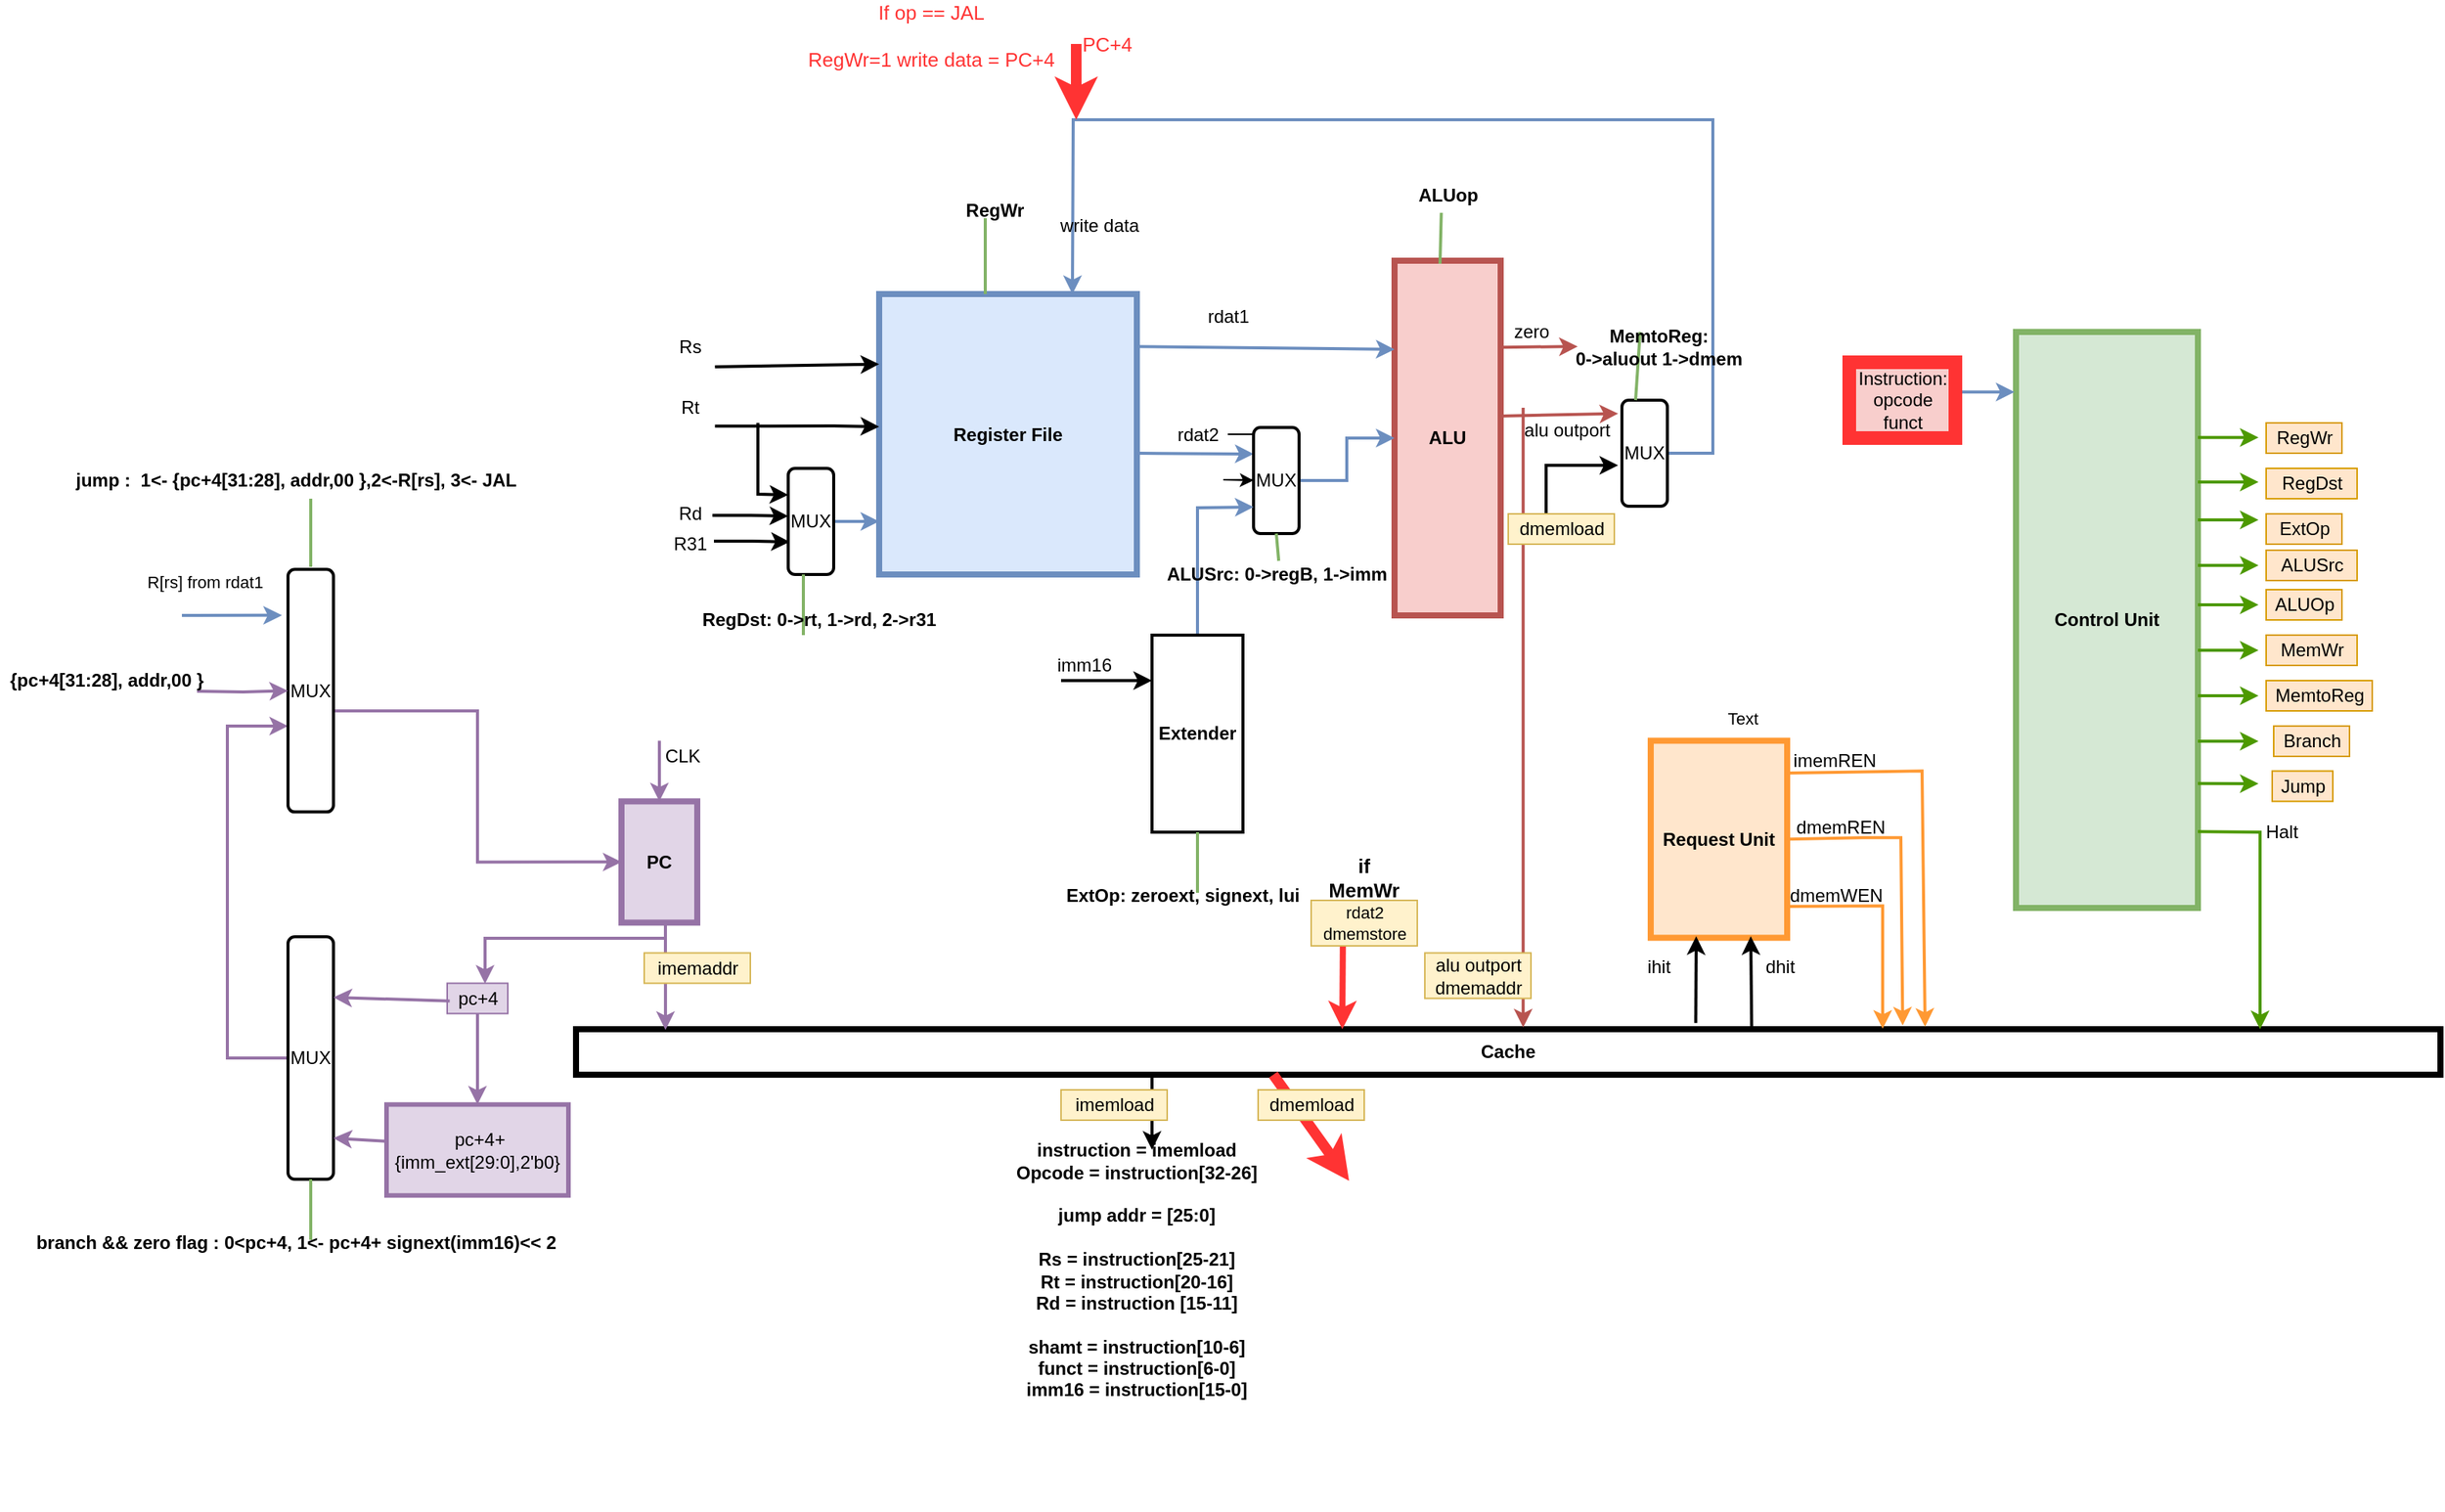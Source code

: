 <mxfile version="16.5.2" type="github">
  <diagram id="XHscCJ2Uq73kOh_t9XDs" name="Page-1">
    <mxGraphModel dx="2272" dy="788" grid="1" gridSize="10" guides="1" tooltips="1" connect="1" arrows="1" fold="1" page="1" pageScale="1" pageWidth="850" pageHeight="1100" math="0" shadow="0">
      <root>
        <mxCell id="0" />
        <mxCell id="1" parent="0" />
        <mxCell id="Bbkdj-QdAkM-KLULdxjA-1" value="&lt;b&gt;PC&lt;/b&gt;" style="rounded=0;whiteSpace=wrap;html=1;fillColor=#e1d5e7;strokeColor=#9673a6;strokeWidth=4;" parent="1" vertex="1">
          <mxGeometry x="-220" y="599.68" width="50" height="80" as="geometry" />
        </mxCell>
        <mxCell id="Bbkdj-QdAkM-KLULdxjA-15" value="&lt;b&gt;Register File&lt;/b&gt;" style="rounded=0;whiteSpace=wrap;html=1;fillColor=#dae8fc;strokeColor=#6c8ebf;strokeWidth=4;" parent="1" vertex="1">
          <mxGeometry x="-50" y="265" width="170" height="185" as="geometry" />
        </mxCell>
        <mxCell id="Bbkdj-QdAkM-KLULdxjA-16" value="&lt;b&gt;Control Unit&lt;/b&gt;" style="rounded=0;whiteSpace=wrap;html=1;fillColor=#d5e8d4;strokeColor=#82b366;strokeWidth=4;" parent="1" vertex="1">
          <mxGeometry x="700" y="290" width="120" height="380" as="geometry" />
        </mxCell>
        <mxCell id="Bbkdj-QdAkM-KLULdxjA-19" value="&lt;b&gt;ALU&lt;/b&gt;" style="rounded=0;whiteSpace=wrap;html=1;strokeColor=#b85450;strokeWidth=4;fillColor=#f8cecc;" parent="1" vertex="1">
          <mxGeometry x="290" y="243" width="70" height="234" as="geometry" />
        </mxCell>
        <mxCell id="Bbkdj-QdAkM-KLULdxjA-20" value="" style="endArrow=classic;html=1;rounded=0;strokeColor=#6c8ebf;strokeWidth=2;fillColor=#dae8fc;" parent="1" edge="1">
          <mxGeometry width="50" height="50" relative="1" as="geometry">
            <mxPoint x="659" y="329.58" as="sourcePoint" />
            <mxPoint x="699" y="329.58" as="targetPoint" />
          </mxGeometry>
        </mxCell>
        <mxCell id="Bbkdj-QdAkM-KLULdxjA-21" value="" style="endArrow=classic;html=1;rounded=0;strokeColor=#4D9900;strokeWidth=2;" parent="1" edge="1">
          <mxGeometry width="50" height="50" relative="1" as="geometry">
            <mxPoint x="820" y="359.58" as="sourcePoint" />
            <mxPoint x="860" y="359.58" as="targetPoint" />
          </mxGeometry>
        </mxCell>
        <mxCell id="Bbkdj-QdAkM-KLULdxjA-22" value="" style="endArrow=classic;html=1;rounded=0;strokeColor=#4D9900;strokeWidth=2;" parent="1" edge="1">
          <mxGeometry width="50" height="50" relative="1" as="geometry">
            <mxPoint x="820" y="389" as="sourcePoint" />
            <mxPoint x="860" y="389" as="targetPoint" />
            <Array as="points">
              <mxPoint x="830" y="389" />
            </Array>
          </mxGeometry>
        </mxCell>
        <mxCell id="Bbkdj-QdAkM-KLULdxjA-23" value="" style="endArrow=classic;html=1;rounded=0;strokeColor=#4D9900;strokeWidth=2;" parent="1" edge="1">
          <mxGeometry width="50" height="50" relative="1" as="geometry">
            <mxPoint x="820" y="414" as="sourcePoint" />
            <mxPoint x="860" y="414" as="targetPoint" />
          </mxGeometry>
        </mxCell>
        <mxCell id="Bbkdj-QdAkM-KLULdxjA-24" value="" style="endArrow=classic;html=1;rounded=0;strokeColor=#4D9900;strokeWidth=2;" parent="1" edge="1">
          <mxGeometry width="50" height="50" relative="1" as="geometry">
            <mxPoint x="820" y="444" as="sourcePoint" />
            <mxPoint x="860" y="444" as="targetPoint" />
          </mxGeometry>
        </mxCell>
        <mxCell id="Bbkdj-QdAkM-KLULdxjA-25" value="" style="endArrow=classic;html=1;rounded=0;strokeColor=#4D9900;strokeWidth=2;" parent="1" edge="1">
          <mxGeometry width="50" height="50" relative="1" as="geometry">
            <mxPoint x="820" y="470" as="sourcePoint" />
            <mxPoint x="860" y="470" as="targetPoint" />
          </mxGeometry>
        </mxCell>
        <mxCell id="Bbkdj-QdAkM-KLULdxjA-26" value="" style="endArrow=classic;html=1;rounded=0;strokeColor=#4D9900;strokeWidth=2;" parent="1" edge="1">
          <mxGeometry width="50" height="50" relative="1" as="geometry">
            <mxPoint x="820" y="500" as="sourcePoint" />
            <mxPoint x="860" y="500" as="targetPoint" />
          </mxGeometry>
        </mxCell>
        <mxCell id="Bbkdj-QdAkM-KLULdxjA-27" value="" style="endArrow=classic;html=1;rounded=0;strokeColor=#4D9900;strokeWidth=2;" parent="1" edge="1">
          <mxGeometry width="50" height="50" relative="1" as="geometry">
            <mxPoint x="820" y="530" as="sourcePoint" />
            <mxPoint x="860" y="530" as="targetPoint" />
          </mxGeometry>
        </mxCell>
        <mxCell id="Bbkdj-QdAkM-KLULdxjA-33" value="RegWr" style="text;html=1;align=center;verticalAlign=middle;resizable=0;points=[];autosize=1;strokeColor=#d79b00;fillColor=#ffe6cc;" parent="1" vertex="1">
          <mxGeometry x="865" y="350" width="50" height="20" as="geometry" />
        </mxCell>
        <mxCell id="Bbkdj-QdAkM-KLULdxjA-34" value="RegDst" style="text;html=1;align=center;verticalAlign=middle;resizable=0;points=[];autosize=1;strokeColor=#d79b00;fillColor=#ffe6cc;" parent="1" vertex="1">
          <mxGeometry x="865" y="380" width="60" height="20" as="geometry" />
        </mxCell>
        <mxCell id="Bbkdj-QdAkM-KLULdxjA-35" value="ExtOp" style="text;html=1;align=center;verticalAlign=middle;resizable=0;points=[];autosize=1;strokeColor=#d79b00;fillColor=#ffe6cc;" parent="1" vertex="1">
          <mxGeometry x="865" y="410" width="50" height="20" as="geometry" />
        </mxCell>
        <mxCell id="Bbkdj-QdAkM-KLULdxjA-36" value="ALUSrc" style="text;html=1;align=center;verticalAlign=middle;resizable=0;points=[];autosize=1;strokeColor=#d79b00;fillColor=#ffe6cc;" parent="1" vertex="1">
          <mxGeometry x="865" y="434" width="60" height="20" as="geometry" />
        </mxCell>
        <mxCell id="Bbkdj-QdAkM-KLULdxjA-37" value="ALUOp" style="text;html=1;align=center;verticalAlign=middle;resizable=0;points=[];autosize=1;strokeColor=#d79b00;fillColor=#ffe6cc;" parent="1" vertex="1">
          <mxGeometry x="865" y="460" width="50" height="20" as="geometry" />
        </mxCell>
        <mxCell id="Bbkdj-QdAkM-KLULdxjA-38" value="MemWr" style="text;html=1;align=center;verticalAlign=middle;resizable=0;points=[];autosize=1;strokeColor=#d79b00;fillColor=#ffe6cc;" parent="1" vertex="1">
          <mxGeometry x="865" y="490" width="60" height="20" as="geometry" />
        </mxCell>
        <mxCell id="Bbkdj-QdAkM-KLULdxjA-39" value="MemtoReg" style="text;html=1;align=center;verticalAlign=middle;resizable=0;points=[];autosize=1;strokeColor=#d79b00;fillColor=#ffe6cc;" parent="1" vertex="1">
          <mxGeometry x="865" y="520" width="70" height="20" as="geometry" />
        </mxCell>
        <mxCell id="Bbkdj-QdAkM-KLULdxjA-41" value="" style="endArrow=classic;html=1;rounded=0;strokeColor=#4D9900;strokeWidth=2;" parent="1" edge="1">
          <mxGeometry width="50" height="50" relative="1" as="geometry">
            <mxPoint x="820" y="560.0" as="sourcePoint" />
            <mxPoint x="860" y="560.0" as="targetPoint" />
          </mxGeometry>
        </mxCell>
        <mxCell id="Bbkdj-QdAkM-KLULdxjA-42" value="Branch" style="text;html=1;align=center;verticalAlign=middle;resizable=0;points=[];autosize=1;strokeColor=#d79b00;fillColor=#ffe6cc;" parent="1" vertex="1">
          <mxGeometry x="870" y="550" width="50" height="20" as="geometry" />
        </mxCell>
        <mxCell id="Bbkdj-QdAkM-KLULdxjA-43" value="" style="endArrow=classic;html=1;rounded=0;strokeColor=#4D9900;strokeWidth=2;exitX=1;exitY=0.784;exitDx=0;exitDy=0;exitPerimeter=0;" parent="1" source="Bbkdj-QdAkM-KLULdxjA-16" edge="1">
          <mxGeometry width="50" height="50" relative="1" as="geometry">
            <mxPoint x="825" y="588" as="sourcePoint" />
            <mxPoint x="860" y="588" as="targetPoint" />
          </mxGeometry>
        </mxCell>
        <mxCell id="Bbkdj-QdAkM-KLULdxjA-44" value="Jump" style="text;html=1;align=center;verticalAlign=middle;resizable=0;points=[];autosize=1;strokeColor=#d79b00;fillColor=#ffe6cc;" parent="1" vertex="1">
          <mxGeometry x="869" y="579.68" width="40" height="20" as="geometry" />
        </mxCell>
        <mxCell id="Bbkdj-QdAkM-KLULdxjA-47" value="&lt;div&gt;Instruction:&lt;/div&gt;&lt;div&gt;opcode &lt;br&gt;&lt;/div&gt;&lt;div&gt;funct&lt;br&gt;&lt;/div&gt;" style="text;html=1;align=center;verticalAlign=middle;resizable=0;points=[];autosize=1;strokeColor=#FF3333;fillColor=#f8cecc;strokeWidth=9;" parent="1" vertex="1">
          <mxGeometry x="590" y="310" width="70" height="50" as="geometry" />
        </mxCell>
        <mxCell id="Bbkdj-QdAkM-KLULdxjA-48" value="&lt;b&gt;Cache&lt;/b&gt;" style="rounded=0;whiteSpace=wrap;html=1;strokeWidth=4;" parent="1" vertex="1">
          <mxGeometry x="-250" y="750" width="1230" height="30" as="geometry" />
        </mxCell>
        <mxCell id="Bbkdj-QdAkM-KLULdxjA-53" value="" style="endArrow=classic;html=1;rounded=0;strokeColor=#4D9900;strokeWidth=2;exitX=1;exitY=0.784;exitDx=0;exitDy=0;exitPerimeter=0;" parent="1" edge="1">
          <mxGeometry width="50" height="50" relative="1" as="geometry">
            <mxPoint x="820" y="619.58" as="sourcePoint" />
            <mxPoint x="861" y="750" as="targetPoint" />
            <Array as="points">
              <mxPoint x="861" y="620" />
            </Array>
          </mxGeometry>
        </mxCell>
        <mxCell id="Bbkdj-QdAkM-KLULdxjA-54" value="Halt" style="text;html=1;align=center;verticalAlign=middle;resizable=0;points=[];autosize=1;strokeColor=none;fillColor=none;fontColor=#000000;" parent="1" vertex="1">
          <mxGeometry x="855" y="610" width="40" height="20" as="geometry" />
        </mxCell>
        <mxCell id="Bbkdj-QdAkM-KLULdxjA-57" value="" style="endArrow=classic;html=1;rounded=0;strokeWidth=2;" parent="1" edge="1">
          <mxGeometry width="50" height="50" relative="1" as="geometry">
            <mxPoint x="130" y="780" as="sourcePoint" />
            <mxPoint x="130" y="829.5" as="targetPoint" />
          </mxGeometry>
        </mxCell>
        <mxCell id="Bbkdj-QdAkM-KLULdxjA-58" value="" style="endArrow=classic;html=1;rounded=0;strokeWidth=7;fontColor=#FF3333;strokeColor=#FF3333;" parent="1" edge="1">
          <mxGeometry width="50" height="50" relative="1" as="geometry">
            <mxPoint x="210" y="780" as="sourcePoint" />
            <mxPoint x="260" y="850" as="targetPoint" />
          </mxGeometry>
        </mxCell>
        <mxCell id="Bbkdj-QdAkM-KLULdxjA-59" value="imemload" style="text;html=1;align=center;verticalAlign=middle;resizable=0;points=[];autosize=1;fillColor=#fff2cc;strokeColor=#d6b656;" parent="1" vertex="1">
          <mxGeometry x="70" y="790" width="70" height="20" as="geometry" />
        </mxCell>
        <mxCell id="Bbkdj-QdAkM-KLULdxjA-61" value="dmemload" style="text;html=1;align=center;verticalAlign=middle;resizable=0;points=[];autosize=1;strokeColor=#d6b656;fillColor=#fff2cc;" parent="1" vertex="1">
          <mxGeometry x="200" y="790" width="70" height="20" as="geometry" />
        </mxCell>
        <mxCell id="Bbkdj-QdAkM-KLULdxjA-65" value="&lt;div&gt;instruction = imemload&lt;/div&gt;&lt;div&gt;Opcode = instruction[32-26]&lt;/div&gt;&lt;div&gt;&lt;br&gt;&lt;/div&gt;&lt;div&gt;jump addr = [25:0]&lt;br&gt;&lt;/div&gt;&lt;div&gt;&lt;br&gt;&lt;/div&gt;&lt;div&gt;Rs = instruction[25-21]&lt;/div&gt;&lt;div&gt;Rt = instruction[20-16]&lt;/div&gt;&lt;div&gt;Rd = instruction [15-11]&lt;/div&gt;&lt;div&gt;&lt;br&gt;&lt;/div&gt;&lt;div&gt;&lt;div&gt;shamt = instruction[10-6]&lt;/div&gt;&lt;div&gt;funct = instruction[6-0]&lt;br&gt;&lt;/div&gt;&lt;div&gt;imm16 = instruction[15-0]&lt;/div&gt;&lt;div&gt;&lt;br&gt;&lt;/div&gt;&lt;/div&gt;&lt;div&gt;&lt;br&gt;&lt;/div&gt;&lt;div&gt;&lt;br&gt;&lt;/div&gt;&lt;div&gt;&lt;br&gt;&lt;/div&gt;&lt;div&gt;&lt;br&gt;&lt;/div&gt;" style="text;html=1;strokeColor=none;fillColor=none;align=center;verticalAlign=middle;whiteSpace=wrap;rounded=0;fontStyle=1" parent="1" vertex="1">
          <mxGeometry x="20" y="930" width="200" height="30" as="geometry" />
        </mxCell>
        <mxCell id="Bbkdj-QdAkM-KLULdxjA-68" value="" style="endArrow=classic;html=1;rounded=0;strokeWidth=2;entryX=0;entryY=0.25;entryDx=0;entryDy=0;exitX=1.056;exitY=1.15;exitDx=0;exitDy=0;exitPerimeter=0;" parent="1" source="Bbkdj-QdAkM-KLULdxjA-70" target="Bbkdj-QdAkM-KLULdxjA-15" edge="1">
          <mxGeometry width="50" height="50" relative="1" as="geometry">
            <mxPoint x="-100" y="312" as="sourcePoint" />
            <mxPoint x="-32" y="529.5" as="targetPoint" />
          </mxGeometry>
        </mxCell>
        <mxCell id="Bbkdj-QdAkM-KLULdxjA-70" value="Rs" style="text;html=1;align=center;verticalAlign=middle;resizable=0;points=[];autosize=1;strokeColor=none;fillColor=none;fontColor=#000000;" parent="1" vertex="1">
          <mxGeometry x="-190" y="290" width="30" height="20" as="geometry" />
        </mxCell>
        <mxCell id="Bbkdj-QdAkM-KLULdxjA-71" value="" style="endArrow=classic;html=1;rounded=0;strokeWidth=2;entryX=0;entryY=0.25;entryDx=0;entryDy=0;exitX=1.056;exitY=1.108;exitDx=0;exitDy=0;exitPerimeter=0;" parent="1" source="Bbkdj-QdAkM-KLULdxjA-72" edge="1">
          <mxGeometry width="50" height="50" relative="1" as="geometry">
            <mxPoint x="-150" y="352" as="sourcePoint" />
            <mxPoint x="-50" y="352.5" as="targetPoint" />
            <Array as="points">
              <mxPoint x="-80" y="352" />
            </Array>
          </mxGeometry>
        </mxCell>
        <mxCell id="Bbkdj-QdAkM-KLULdxjA-72" value="Rt" style="text;html=1;align=center;verticalAlign=middle;resizable=0;points=[];autosize=1;strokeColor=none;fillColor=none;fontColor=#000000;" parent="1" vertex="1">
          <mxGeometry x="-190" y="330" width="30" height="20" as="geometry" />
        </mxCell>
        <mxCell id="Bbkdj-QdAkM-KLULdxjA-73" value="" style="endArrow=classic;html=1;rounded=0;strokeWidth=2;entryX=0;entryY=0.25;entryDx=0;entryDy=0;" parent="1" edge="1">
          <mxGeometry width="50" height="50" relative="1" as="geometry">
            <mxPoint x="-160" y="411" as="sourcePoint" />
            <mxPoint x="-110" y="411.5" as="targetPoint" />
            <Array as="points">
              <mxPoint x="-135" y="411" />
            </Array>
          </mxGeometry>
        </mxCell>
        <mxCell id="Bbkdj-QdAkM-KLULdxjA-74" value="Rd" style="text;html=1;align=center;verticalAlign=middle;resizable=0;points=[];autosize=1;strokeColor=none;fillColor=none;fontColor=#000000;" parent="1" vertex="1">
          <mxGeometry x="-190" y="400" width="30" height="20" as="geometry" />
        </mxCell>
        <mxCell id="Bbkdj-QdAkM-KLULdxjA-77" value="" style="edgeStyle=orthogonalEdgeStyle;rounded=0;orthogonalLoop=1;jettySize=auto;html=1;fontColor=#000000;strokeColor=#6c8ebf;strokeWidth=2;fillColor=#dae8fc;" parent="1" source="Bbkdj-QdAkM-KLULdxjA-75" target="Bbkdj-QdAkM-KLULdxjA-15" edge="1">
          <mxGeometry relative="1" as="geometry">
            <Array as="points">
              <mxPoint x="-60" y="415" />
              <mxPoint x="-60" y="415" />
            </Array>
          </mxGeometry>
        </mxCell>
        <mxCell id="Bbkdj-QdAkM-KLULdxjA-75" value="MUX" style="rounded=1;whiteSpace=wrap;html=1;strokeWidth=2;" parent="1" vertex="1">
          <mxGeometry x="-110" y="380" width="30" height="70" as="geometry" />
        </mxCell>
        <mxCell id="Bbkdj-QdAkM-KLULdxjA-76" value="" style="endArrow=classic;html=1;rounded=0;fontColor=#000000;strokeWidth=2;entryX=0;entryY=0.25;entryDx=0;entryDy=0;" parent="1" target="Bbkdj-QdAkM-KLULdxjA-75" edge="1">
          <mxGeometry width="50" height="50" relative="1" as="geometry">
            <mxPoint x="-130" y="350" as="sourcePoint" />
            <mxPoint x="70" y="490" as="targetPoint" />
            <Array as="points">
              <mxPoint x="-130" y="397" />
            </Array>
          </mxGeometry>
        </mxCell>
        <mxCell id="Bbkdj-QdAkM-KLULdxjA-78" value="" style="endArrow=none;html=1;rounded=0;fontColor=#000000;strokeColor=#82b366;strokeWidth=2;fillColor=#d5e8d4;" parent="1" edge="1">
          <mxGeometry width="50" height="50" relative="1" as="geometry">
            <mxPoint x="-100" y="490" as="sourcePoint" />
            <mxPoint x="-100" y="450" as="targetPoint" />
          </mxGeometry>
        </mxCell>
        <mxCell id="Bbkdj-QdAkM-KLULdxjA-79" value="RegDst: 0-&amp;gt;rt, 1-&amp;gt;rd, 2-&amp;gt;r31" style="text;html=1;align=center;verticalAlign=middle;resizable=0;points=[];autosize=1;strokeColor=none;fillColor=none;fontColor=#000000;fontStyle=1" parent="1" vertex="1">
          <mxGeometry x="-175" y="470" width="170" height="20" as="geometry" />
        </mxCell>
        <mxCell id="Bbkdj-QdAkM-KLULdxjA-80" value="" style="endArrow=classic;html=1;rounded=0;strokeColor=#6c8ebf;strokeWidth=2;fillColor=#dae8fc;entryX=0;entryY=0.25;entryDx=0;entryDy=0;" parent="1" target="Bbkdj-QdAkM-KLULdxjA-19" edge="1">
          <mxGeometry width="50" height="50" relative="1" as="geometry">
            <mxPoint x="120" y="299.58" as="sourcePoint" />
            <mxPoint x="160" y="299.58" as="targetPoint" />
          </mxGeometry>
        </mxCell>
        <mxCell id="Bbkdj-QdAkM-KLULdxjA-81" value="rdat1" style="text;html=1;align=center;verticalAlign=middle;resizable=0;points=[];autosize=1;strokeColor=none;fillColor=none;fontColor=#000000;" parent="1" vertex="1">
          <mxGeometry x="160" y="270" width="40" height="20" as="geometry" />
        </mxCell>
        <mxCell id="-RU0XATvKuKF_UsgDC3E-5" value="" style="edgeStyle=orthogonalEdgeStyle;rounded=0;orthogonalLoop=1;jettySize=auto;html=1;" parent="1" source="Bbkdj-QdAkM-KLULdxjA-82" target="Bbkdj-QdAkM-KLULdxjA-100" edge="1">
          <mxGeometry relative="1" as="geometry" />
        </mxCell>
        <mxCell id="Bbkdj-QdAkM-KLULdxjA-82" value="rdat2" style="text;html=1;align=center;verticalAlign=middle;resizable=0;points=[];autosize=1;strokeColor=none;fillColor=none;fontColor=#000000;" parent="1" vertex="1">
          <mxGeometry x="140" y="347.5" width="40" height="20" as="geometry" />
        </mxCell>
        <mxCell id="Bbkdj-QdAkM-KLULdxjA-83" value="" style="endArrow=classic;html=1;rounded=0;strokeColor=#6c8ebf;strokeWidth=2;fillColor=#dae8fc;entryX=0;entryY=0.25;entryDx=0;entryDy=0;" parent="1" target="Bbkdj-QdAkM-KLULdxjA-100" edge="1">
          <mxGeometry width="50" height="50" relative="1" as="geometry">
            <mxPoint x="120" y="370.0" as="sourcePoint" />
            <mxPoint x="160" y="370.0" as="targetPoint" />
          </mxGeometry>
        </mxCell>
        <mxCell id="Bbkdj-QdAkM-KLULdxjA-84" value="" style="endArrow=none;html=1;rounded=0;fontColor=#000000;strokeColor=#82b366;strokeWidth=2;fillColor=#d5e8d4;" parent="1" edge="1">
          <mxGeometry width="50" height="50" relative="1" as="geometry">
            <mxPoint x="20" y="265" as="sourcePoint" />
            <mxPoint x="20" y="215" as="targetPoint" />
          </mxGeometry>
        </mxCell>
        <mxCell id="Bbkdj-QdAkM-KLULdxjA-85" value="RegWr" style="text;html=1;align=center;verticalAlign=middle;resizable=0;points=[];autosize=1;strokeColor=none;fillColor=none;fontColor=#000000;fontStyle=1" parent="1" vertex="1">
          <mxGeometry x="1" y="200" width="50" height="20" as="geometry" />
        </mxCell>
        <mxCell id="Bbkdj-QdAkM-KLULdxjA-86" value="" style="endArrow=classic;html=1;rounded=0;fontColor=#000000;strokeColor=#6c8ebf;strokeWidth=2;entryX=0.75;entryY=0;entryDx=0;entryDy=0;fillColor=#dae8fc;exitX=1;exitY=0.5;exitDx=0;exitDy=0;" parent="1" source="Bbkdj-QdAkM-KLULdxjA-127" target="Bbkdj-QdAkM-KLULdxjA-15" edge="1">
          <mxGeometry width="50" height="50" relative="1" as="geometry">
            <mxPoint x="78" y="220" as="sourcePoint" />
            <mxPoint x="370" y="350" as="targetPoint" />
            <Array as="points">
              <mxPoint x="500" y="370" />
              <mxPoint x="500" y="150" />
              <mxPoint x="78" y="150" />
            </Array>
          </mxGeometry>
        </mxCell>
        <mxCell id="Bbkdj-QdAkM-KLULdxjA-88" value="write data" style="text;html=1;align=center;verticalAlign=middle;resizable=0;points=[];autosize=1;strokeColor=none;fillColor=none;fontColor=#000000;" parent="1" vertex="1">
          <mxGeometry x="60" y="210" width="70" height="20" as="geometry" />
        </mxCell>
        <mxCell id="Bbkdj-QdAkM-KLULdxjA-89" value="&lt;b&gt;Request Unit&lt;/b&gt;" style="rounded=0;whiteSpace=wrap;html=1;fillColor=#ffe6cc;strokeColor=#FF9933;strokeWidth=4;" parent="1" vertex="1">
          <mxGeometry x="459.02" y="559.68" width="90" height="130" as="geometry" />
        </mxCell>
        <mxCell id="Bbkdj-QdAkM-KLULdxjA-90" value="" style="endArrow=classic;html=1;rounded=0;strokeWidth=2;exitX=0.203;exitY=-0.094;exitDx=0;exitDy=0;exitPerimeter=0;" parent="1" edge="1">
          <mxGeometry width="50" height="50" relative="1" as="geometry">
            <mxPoint x="488.71" y="745.86" as="sourcePoint" />
            <mxPoint x="489.02" y="688.68" as="targetPoint" />
          </mxGeometry>
        </mxCell>
        <mxCell id="Bbkdj-QdAkM-KLULdxjA-91" value="ihit " style="text;html=1;align=center;verticalAlign=middle;resizable=0;points=[];autosize=1;strokeColor=none;fillColor=none;" parent="1" vertex="1">
          <mxGeometry x="449.02" y="698.68" width="30" height="20" as="geometry" />
        </mxCell>
        <mxCell id="Bbkdj-QdAkM-KLULdxjA-92" value="" style="endArrow=classic;html=1;rounded=0;strokeWidth=2;exitX=0.233;exitY=0.044;exitDx=0;exitDy=0;exitPerimeter=0;" parent="1" edge="1">
          <mxGeometry width="50" height="50" relative="1" as="geometry">
            <mxPoint x="525.61" y="750.0" as="sourcePoint" />
            <mxPoint x="525.02" y="688.68" as="targetPoint" />
          </mxGeometry>
        </mxCell>
        <mxCell id="Bbkdj-QdAkM-KLULdxjA-93" value="dhit" style="text;html=1;align=center;verticalAlign=middle;resizable=0;points=[];autosize=1;strokeColor=none;fillColor=none;" parent="1" vertex="1">
          <mxGeometry x="529.02" y="698.68" width="30" height="20" as="geometry" />
        </mxCell>
        <mxCell id="Bbkdj-QdAkM-KLULdxjA-94" value="" style="endArrow=classic;html=1;rounded=0;exitX=1;exitY=0.164;exitDx=0;exitDy=0;exitPerimeter=0;strokeColor=#FF9933;strokeWidth=2;entryX=0.326;entryY=-0.011;entryDx=0;entryDy=0;entryPerimeter=0;" parent="1" source="Bbkdj-QdAkM-KLULdxjA-89" edge="1">
          <mxGeometry width="50" height="50" relative="1" as="geometry">
            <mxPoint x="629.02" y="598.68" as="sourcePoint" />
            <mxPoint x="640" y="748.35" as="targetPoint" />
            <Array as="points">
              <mxPoint x="638.02" y="579.68" />
            </Array>
          </mxGeometry>
        </mxCell>
        <mxCell id="Bbkdj-QdAkM-KLULdxjA-95" value="imemREN" style="text;html=1;align=center;verticalAlign=middle;resizable=0;points=[];autosize=1;strokeColor=none;fillColor=none;" parent="1" vertex="1">
          <mxGeometry x="545.02" y="562.68" width="70" height="20" as="geometry" />
        </mxCell>
        <mxCell id="Bbkdj-QdAkM-KLULdxjA-96" value="" style="endArrow=classic;html=1;rounded=0;exitX=1;exitY=0.5;exitDx=0;exitDy=0;strokeColor=#FF9933;strokeWidth=2;entryX=0.314;entryY=-0.039;entryDx=0;entryDy=0;entryPerimeter=0;" parent="1" source="Bbkdj-QdAkM-KLULdxjA-89" edge="1">
          <mxGeometry width="50" height="50" relative="1" as="geometry">
            <mxPoint x="569.02" y="610.0" as="sourcePoint" />
            <mxPoint x="625.24" y="747.51" as="targetPoint" />
            <Array as="points">
              <mxPoint x="599.02" y="623.68" />
              <mxPoint x="624.02" y="623.68" />
            </Array>
          </mxGeometry>
        </mxCell>
        <mxCell id="Bbkdj-QdAkM-KLULdxjA-97" value="dmemREN" style="text;html=1;align=center;verticalAlign=middle;resizable=0;points=[];autosize=1;strokeColor=none;fillColor=none;" parent="1" vertex="1">
          <mxGeometry x="549.02" y="606.68" width="70" height="20" as="geometry" />
        </mxCell>
        <mxCell id="Bbkdj-QdAkM-KLULdxjA-98" value="" style="endArrow=classic;html=1;rounded=0;exitX=1;exitY=0.164;exitDx=0;exitDy=0;exitPerimeter=0;strokeColor=#FF9933;strokeWidth=2;" parent="1" edge="1">
          <mxGeometry width="50" height="50" relative="1" as="geometry">
            <mxPoint x="549.02" y="669.0" as="sourcePoint" />
            <mxPoint x="612.02" y="749.68" as="targetPoint" />
            <Array as="points">
              <mxPoint x="612.02" y="668.68" />
            </Array>
          </mxGeometry>
        </mxCell>
        <mxCell id="Bbkdj-QdAkM-KLULdxjA-99" value="dmemWEN" style="text;html=1;align=center;verticalAlign=middle;resizable=0;points=[];autosize=1;strokeColor=none;fillColor=none;" parent="1" vertex="1">
          <mxGeometry x="541.02" y="651.68" width="80" height="20" as="geometry" />
        </mxCell>
        <mxCell id="Bbkdj-QdAkM-KLULdxjA-102" value="" style="edgeStyle=orthogonalEdgeStyle;rounded=0;orthogonalLoop=1;jettySize=auto;html=1;fontColor=#000000;strokeColor=#6c8ebf;strokeWidth=2;fillColor=#dae8fc;" parent="1" source="Bbkdj-QdAkM-KLULdxjA-100" target="Bbkdj-QdAkM-KLULdxjA-19" edge="1">
          <mxGeometry relative="1" as="geometry" />
        </mxCell>
        <mxCell id="Bbkdj-QdAkM-KLULdxjA-100" value="MUX" style="rounded=1;whiteSpace=wrap;html=1;strokeWidth=2;" parent="1" vertex="1">
          <mxGeometry x="197" y="353" width="30" height="70" as="geometry" />
        </mxCell>
        <mxCell id="Bbkdj-QdAkM-KLULdxjA-101" value="" style="endArrow=classic;html=1;rounded=0;fontColor=#000000;strokeColor=#6c8ebf;strokeWidth=2;fillColor=#dae8fc;entryX=0;entryY=0.75;entryDx=0;entryDy=0;" parent="1" target="Bbkdj-QdAkM-KLULdxjA-100" edge="1">
          <mxGeometry width="50" height="50" relative="1" as="geometry">
            <mxPoint x="160" y="490" as="sourcePoint" />
            <mxPoint x="370" y="470" as="targetPoint" />
            <Array as="points">
              <mxPoint x="160" y="406" />
            </Array>
          </mxGeometry>
        </mxCell>
        <mxCell id="Bbkdj-QdAkM-KLULdxjA-103" value="" style="endArrow=none;html=1;rounded=0;fontColor=#000000;strokeColor=#82b366;strokeWidth=2;fillColor=#d5e8d4;startArrow=none;" parent="1" source="Bbkdj-QdAkM-KLULdxjA-104" edge="1">
          <mxGeometry width="50" height="50" relative="1" as="geometry">
            <mxPoint x="325" y="243" as="sourcePoint" />
            <mxPoint x="325" y="190" as="targetPoint" />
          </mxGeometry>
        </mxCell>
        <mxCell id="Bbkdj-QdAkM-KLULdxjA-104" value="ALUop" style="text;html=1;align=center;verticalAlign=middle;resizable=0;points=[];autosize=1;strokeColor=none;fillColor=none;fontColor=#000000;fontStyle=1" parent="1" vertex="1">
          <mxGeometry x="300" y="190" width="50" height="20" as="geometry" />
        </mxCell>
        <mxCell id="Bbkdj-QdAkM-KLULdxjA-107" value="&lt;div&gt;ALUSrc: 0-&amp;gt;regB, 1-&amp;gt;imm&lt;br&gt;&lt;/div&gt;" style="text;html=1;align=center;verticalAlign=middle;resizable=0;points=[];autosize=1;strokeColor=none;fillColor=none;fontColor=#000000;fontStyle=1" parent="1" vertex="1">
          <mxGeometry x="132" y="440" width="160" height="20" as="geometry" />
        </mxCell>
        <mxCell id="Bbkdj-QdAkM-KLULdxjA-108" value="" style="endArrow=none;html=1;rounded=0;fontColor=#000000;strokeColor=#82b366;strokeWidth=2;fillColor=#d5e8d4;entryX=0.417;entryY=1.067;entryDx=0;entryDy=0;entryPerimeter=0;" parent="1" target="Bbkdj-QdAkM-KLULdxjA-104" edge="1">
          <mxGeometry width="50" height="50" relative="1" as="geometry">
            <mxPoint x="320" y="245" as="sourcePoint" />
            <mxPoint x="370" y="195" as="targetPoint" />
          </mxGeometry>
        </mxCell>
        <mxCell id="Bbkdj-QdAkM-KLULdxjA-109" value="" style="endArrow=none;html=1;rounded=0;fontColor=#000000;strokeColor=#82b366;strokeWidth=2;fillColor=#d5e8d4;entryX=0.5;entryY=1;entryDx=0;entryDy=0;exitX=0.51;exitY=0.05;exitDx=0;exitDy=0;exitPerimeter=0;" parent="1" source="Bbkdj-QdAkM-KLULdxjA-107" target="Bbkdj-QdAkM-KLULdxjA-100" edge="1">
          <mxGeometry width="50" height="50" relative="1" as="geometry">
            <mxPoint x="330" y="255" as="sourcePoint" />
            <mxPoint x="330.85" y="221.34" as="targetPoint" />
          </mxGeometry>
        </mxCell>
        <mxCell id="Bbkdj-QdAkM-KLULdxjA-111" value="Extender" style="rounded=0;whiteSpace=wrap;html=1;strokeWidth=2;fontStyle=1" parent="1" vertex="1">
          <mxGeometry x="130" y="490" width="60" height="130" as="geometry" />
        </mxCell>
        <mxCell id="Bbkdj-QdAkM-KLULdxjA-112" value="" style="endArrow=classic;html=1;rounded=0;fontColor=#000000;strokeWidth=2;fontStyle=0" parent="1" edge="1">
          <mxGeometry width="50" height="50" relative="1" as="geometry">
            <mxPoint x="70" y="520" as="sourcePoint" />
            <mxPoint x="130" y="520" as="targetPoint" />
          </mxGeometry>
        </mxCell>
        <mxCell id="Bbkdj-QdAkM-KLULdxjA-113" value="imm16" style="text;html=1;align=center;verticalAlign=middle;resizable=0;points=[];autosize=1;strokeColor=none;fillColor=none;fontColor=#000000;" parent="1" vertex="1">
          <mxGeometry x="60" y="500" width="50" height="20" as="geometry" />
        </mxCell>
        <mxCell id="Bbkdj-QdAkM-KLULdxjA-116" value="" style="endArrow=none;html=1;rounded=0;fontColor=#000000;strokeColor=#82b366;strokeWidth=2;fillColor=#d5e8d4;" parent="1" edge="1">
          <mxGeometry width="50" height="50" relative="1" as="geometry">
            <mxPoint x="160" y="660" as="sourcePoint" />
            <mxPoint x="160" y="620" as="targetPoint" />
          </mxGeometry>
        </mxCell>
        <mxCell id="Bbkdj-QdAkM-KLULdxjA-117" value="ExtOp: zeroext, signext, lui " style="text;html=1;align=center;verticalAlign=middle;resizable=0;points=[];autosize=1;strokeColor=none;fillColor=none;fontColor=#000000;fontStyle=1" parent="1" vertex="1">
          <mxGeometry x="65" y="651.68" width="170" height="20" as="geometry" />
        </mxCell>
        <mxCell id="Bbkdj-QdAkM-KLULdxjA-119" value="" style="endArrow=classic;html=1;rounded=0;fontColor=#000000;strokeColor=#b85450;strokeWidth=2;exitX=0.988;exitY=0.438;exitDx=0;exitDy=0;exitPerimeter=0;fillColor=#f8cecc;entryX=-0.083;entryY=0.126;entryDx=0;entryDy=0;entryPerimeter=0;" parent="1" source="Bbkdj-QdAkM-KLULdxjA-19" target="Bbkdj-QdAkM-KLULdxjA-127" edge="1">
          <mxGeometry width="50" height="50" relative="1" as="geometry">
            <mxPoint x="320" y="520" as="sourcePoint" />
            <mxPoint x="410" y="345" as="targetPoint" />
          </mxGeometry>
        </mxCell>
        <mxCell id="Bbkdj-QdAkM-KLULdxjA-120" value="" style="endArrow=classic;html=1;rounded=0;fontColor=#000000;strokeColor=#b85450;strokeWidth=2;exitX=0.988;exitY=0.438;exitDx=0;exitDy=0;exitPerimeter=0;fillColor=#f8cecc;" parent="1" edge="1">
          <mxGeometry width="50" height="50" relative="1" as="geometry">
            <mxPoint x="360.0" y="300.072" as="sourcePoint" />
            <mxPoint x="410.84" y="299.58" as="targetPoint" />
          </mxGeometry>
        </mxCell>
        <mxCell id="Bbkdj-QdAkM-KLULdxjA-121" value="zero " style="text;html=1;align=center;verticalAlign=middle;resizable=0;points=[];autosize=1;strokeColor=none;fillColor=none;fontColor=#000000;" parent="1" vertex="1">
          <mxGeometry x="360" y="280" width="40" height="20" as="geometry" />
        </mxCell>
        <mxCell id="Bbkdj-QdAkM-KLULdxjA-122" value="alu outport" style="text;html=1;strokeColor=none;fillColor=none;align=center;verticalAlign=middle;whiteSpace=wrap;rounded=0;fontColor=#000000;" parent="1" vertex="1">
          <mxGeometry x="359.02" y="340" width="90" height="30" as="geometry" />
        </mxCell>
        <mxCell id="Bbkdj-QdAkM-KLULdxjA-125" value="" style="endArrow=classic;html=1;rounded=0;fontColor=#000000;strokeColor=#b85450;strokeWidth=2;fillColor=#f8cecc;entryX=0.508;entryY=-0.039;entryDx=0;entryDy=0;entryPerimeter=0;exitX=0.176;exitY=0;exitDx=0;exitDy=0;exitPerimeter=0;" parent="1" source="Bbkdj-QdAkM-KLULdxjA-122" target="Bbkdj-QdAkM-KLULdxjA-48" edge="1">
          <mxGeometry width="50" height="50" relative="1" as="geometry">
            <mxPoint x="375" y="690" as="sourcePoint" />
            <mxPoint x="370" y="500" as="targetPoint" />
          </mxGeometry>
        </mxCell>
        <mxCell id="Bbkdj-QdAkM-KLULdxjA-126" value="&lt;div&gt;alu outport&lt;br&gt;&lt;/div&gt;&lt;div&gt;dmemaddr&lt;br&gt;&lt;/div&gt;" style="text;html=1;align=center;verticalAlign=middle;resizable=0;points=[];autosize=1;strokeColor=#d6b656;fillColor=#fff2cc;" parent="1" vertex="1">
          <mxGeometry x="310" y="699.68" width="70" height="30" as="geometry" />
        </mxCell>
        <mxCell id="Bbkdj-QdAkM-KLULdxjA-127" value="MUX" style="rounded=1;whiteSpace=wrap;html=1;strokeWidth=2;" parent="1" vertex="1">
          <mxGeometry x="440" y="335" width="30" height="70" as="geometry" />
        </mxCell>
        <mxCell id="Bbkdj-QdAkM-KLULdxjA-131" value="" style="endArrow=classic;html=1;rounded=0;strokeWidth=2;entryX=-0.083;entryY=0.614;entryDx=0;entryDy=0;entryPerimeter=0;" parent="1" target="Bbkdj-QdAkM-KLULdxjA-127" edge="1">
          <mxGeometry width="50" height="50" relative="1" as="geometry">
            <mxPoint x="390" y="420" as="sourcePoint" />
            <mxPoint x="330" y="600" as="targetPoint" />
            <Array as="points">
              <mxPoint x="390" y="378" />
            </Array>
          </mxGeometry>
        </mxCell>
        <mxCell id="Bbkdj-QdAkM-KLULdxjA-132" value="dmemload" style="text;html=1;align=center;verticalAlign=middle;resizable=0;points=[];autosize=1;strokeColor=#d6b656;fillColor=#fff2cc;" parent="1" vertex="1">
          <mxGeometry x="365" y="410" width="70" height="20" as="geometry" />
        </mxCell>
        <mxCell id="Bbkdj-QdAkM-KLULdxjA-135" value="" style="endArrow=none;html=1;rounded=0;fontColor=#000000;strokeColor=#82b366;strokeWidth=2;fillColor=#d5e8d4;" parent="1" edge="1">
          <mxGeometry width="50" height="50" relative="1" as="geometry">
            <mxPoint x="449.02" y="335.0" as="sourcePoint" />
            <mxPoint x="452" y="290" as="targetPoint" />
          </mxGeometry>
        </mxCell>
        <mxCell id="Bbkdj-QdAkM-KLULdxjA-136" value="&lt;div&gt;MemtoReg:&lt;/div&gt;&lt;div&gt; 0-&amp;gt;aluout 1-&amp;gt;dmem&lt;/div&gt;" style="text;html=1;align=center;verticalAlign=middle;resizable=0;points=[];autosize=1;strokeColor=none;fillColor=none;fontColor=#000000;strokeWidth=1;fontStyle=1" parent="1" vertex="1">
          <mxGeometry x="399.02" y="285" width="130" height="30" as="geometry" />
        </mxCell>
        <mxCell id="Bbkdj-QdAkM-KLULdxjA-138" value="" style="endArrow=classic;html=1;rounded=0;fontColor=#000000;strokeColor=#9673a6;strokeWidth=2;fillColor=#e1d5e7;entryX=0.048;entryY=0.017;entryDx=0;entryDy=0;entryPerimeter=0;" parent="1" target="Bbkdj-QdAkM-KLULdxjA-48" edge="1">
          <mxGeometry width="50" height="50" relative="1" as="geometry">
            <mxPoint x="-191" y="680" as="sourcePoint" />
            <mxPoint x="390" y="530" as="targetPoint" />
          </mxGeometry>
        </mxCell>
        <mxCell id="Bbkdj-QdAkM-KLULdxjA-139" value="imemaddr" style="text;html=1;align=center;verticalAlign=middle;resizable=0;points=[];autosize=1;strokeColor=#d6b656;fillColor=#fff2cc;" parent="1" vertex="1">
          <mxGeometry x="-205" y="699.68" width="70" height="20" as="geometry" />
        </mxCell>
        <mxCell id="Bbkdj-QdAkM-KLULdxjA-140" value="" style="endArrow=classic;html=1;rounded=0;fontColor=#000000;strokeColor=#9673a6;strokeWidth=2;entryX=0.5;entryY=0;entryDx=0;entryDy=0;fillColor=#e1d5e7;" parent="1" target="Bbkdj-QdAkM-KLULdxjA-1" edge="1">
          <mxGeometry width="50" height="50" relative="1" as="geometry">
            <mxPoint x="-195" y="559.68" as="sourcePoint" />
            <mxPoint x="250" y="529.68" as="targetPoint" />
          </mxGeometry>
        </mxCell>
        <mxCell id="Bbkdj-QdAkM-KLULdxjA-141" value="CLK" style="text;html=1;align=center;verticalAlign=middle;resizable=0;points=[];autosize=1;strokeColor=none;fillColor=none;fontColor=#000000;" parent="1" vertex="1">
          <mxGeometry x="-200" y="559.68" width="40" height="20" as="geometry" />
        </mxCell>
        <mxCell id="Bbkdj-QdAkM-KLULdxjA-143" value="" style="endArrow=classic;html=1;rounded=0;fontColor=#000000;strokeColor=#9673a6;strokeWidth=2;fillColor=#e1d5e7;" parent="1" edge="1">
          <mxGeometry width="50" height="50" relative="1" as="geometry">
            <mxPoint x="-190" y="690" as="sourcePoint" />
            <mxPoint x="-310" y="720" as="targetPoint" />
            <Array as="points">
              <mxPoint x="-310" y="690" />
            </Array>
          </mxGeometry>
        </mxCell>
        <mxCell id="Bbkdj-QdAkM-KLULdxjA-146" value="" style="edgeStyle=orthogonalEdgeStyle;rounded=0;orthogonalLoop=1;jettySize=auto;html=1;fontColor=#000000;strokeColor=#9673a6;strokeWidth=2;fillColor=#e1d5e7;" parent="1" source="Bbkdj-QdAkM-KLULdxjA-144" target="Bbkdj-QdAkM-KLULdxjA-145" edge="1">
          <mxGeometry relative="1" as="geometry" />
        </mxCell>
        <mxCell id="Bbkdj-QdAkM-KLULdxjA-144" value="pc+4" style="text;html=1;align=center;verticalAlign=middle;resizable=0;points=[];autosize=1;strokeColor=#9673a6;fillColor=#e1d5e7;" parent="1" vertex="1">
          <mxGeometry x="-335" y="719.68" width="40" height="20" as="geometry" />
        </mxCell>
        <mxCell id="Bbkdj-QdAkM-KLULdxjA-145" value="&amp;nbsp;pc+4+ {imm_ext[29:0],2&#39;b0}" style="whiteSpace=wrap;html=1;fillColor=#e1d5e7;strokeColor=#9673a6;gradientColor=none;strokeWidth=3;" parent="1" vertex="1">
          <mxGeometry x="-375" y="799.68" width="120" height="60" as="geometry" />
        </mxCell>
        <mxCell id="Bbkdj-QdAkM-KLULdxjA-170" value="" style="edgeStyle=orthogonalEdgeStyle;shape=connector;rounded=0;orthogonalLoop=1;jettySize=auto;html=1;labelBackgroundColor=default;fontFamily=Helvetica;fontSize=11;fontColor=#000000;endArrow=classic;strokeColor=#9673a6;strokeWidth=2;fillColor=#e1d5e7;entryX=0;entryY=0.646;entryDx=0;entryDy=0;entryPerimeter=0;" parent="1" source="Bbkdj-QdAkM-KLULdxjA-147" target="Bbkdj-QdAkM-KLULdxjA-153" edge="1">
          <mxGeometry relative="1" as="geometry">
            <mxPoint x="-510" y="550" as="targetPoint" />
            <Array as="points">
              <mxPoint x="-480" y="769" />
              <mxPoint x="-480" y="550" />
            </Array>
          </mxGeometry>
        </mxCell>
        <mxCell id="Bbkdj-QdAkM-KLULdxjA-147" value="MUX" style="rounded=1;whiteSpace=wrap;html=1;strokeWidth=2;" parent="1" vertex="1">
          <mxGeometry x="-440" y="689" width="30" height="160" as="geometry" />
        </mxCell>
        <mxCell id="Bbkdj-QdAkM-KLULdxjA-148" value="" style="endArrow=classic;html=1;rounded=0;labelBackgroundColor=default;fontFamily=Helvetica;fontSize=11;fontColor=#000000;strokeColor=#9673a6;strokeWidth=2;fillColor=#e1d5e7;shape=connector;entryX=1;entryY=0.25;entryDx=0;entryDy=0;exitX=0.042;exitY=0.583;exitDx=0;exitDy=0;exitPerimeter=0;" parent="1" source="Bbkdj-QdAkM-KLULdxjA-144" target="Bbkdj-QdAkM-KLULdxjA-147" edge="1">
          <mxGeometry width="50" height="50" relative="1" as="geometry">
            <mxPoint x="-30" y="610" as="sourcePoint" />
            <mxPoint x="20" y="560" as="targetPoint" />
          </mxGeometry>
        </mxCell>
        <mxCell id="Bbkdj-QdAkM-KLULdxjA-149" value="" style="endArrow=classic;html=1;rounded=0;labelBackgroundColor=default;fontFamily=Helvetica;fontSize=11;fontColor=#000000;strokeColor=#9673a6;strokeWidth=2;fillColor=#e1d5e7;shape=connector;entryX=1;entryY=0.25;entryDx=0;entryDy=0;exitX=-0.007;exitY=0.403;exitDx=0;exitDy=0;exitPerimeter=0;" parent="1" source="Bbkdj-QdAkM-KLULdxjA-145" edge="1">
          <mxGeometry width="50" height="50" relative="1" as="geometry">
            <mxPoint x="-333.33" y="820.0" as="sourcePoint" />
            <mxPoint x="-410" y="821.84" as="targetPoint" />
          </mxGeometry>
        </mxCell>
        <mxCell id="Bbkdj-QdAkM-KLULdxjA-151" value="" style="endArrow=none;html=1;rounded=0;fontColor=#000000;strokeColor=#82b366;strokeWidth=2;fillColor=#d5e8d4;" parent="1" edge="1">
          <mxGeometry width="50" height="50" relative="1" as="geometry">
            <mxPoint x="-425" y="889" as="sourcePoint" />
            <mxPoint x="-425" y="849" as="targetPoint" />
          </mxGeometry>
        </mxCell>
        <mxCell id="Bbkdj-QdAkM-KLULdxjA-152" value="branch &amp;amp;&amp;amp; zero flag : 0&amp;lt;pc+4, 1&amp;lt;- pc+4+ signext(imm16)&amp;lt;&amp;lt; 2" style="text;html=1;align=center;verticalAlign=middle;resizable=0;points=[];autosize=1;strokeColor=none;fillColor=none;fontColor=#000000;fontStyle=1" parent="1" vertex="1">
          <mxGeometry x="-615" y="880.68" width="360" height="20" as="geometry" />
        </mxCell>
        <mxCell id="Bbkdj-QdAkM-KLULdxjA-168" value="" style="edgeStyle=orthogonalEdgeStyle;shape=connector;rounded=0;orthogonalLoop=1;jettySize=auto;html=1;labelBackgroundColor=default;fontFamily=Helvetica;fontSize=11;fontColor=#000000;endArrow=classic;strokeColor=#9673a6;strokeWidth=2;fillColor=#e1d5e7;entryX=0;entryY=0.5;entryDx=0;entryDy=0;" parent="1" source="Bbkdj-QdAkM-KLULdxjA-153" target="Bbkdj-QdAkM-KLULdxjA-1" edge="1">
          <mxGeometry relative="1" as="geometry">
            <mxPoint x="-500" y="430" as="targetPoint" />
            <Array as="points">
              <mxPoint x="-315" y="540" />
              <mxPoint x="-315" y="640" />
            </Array>
          </mxGeometry>
        </mxCell>
        <mxCell id="Bbkdj-QdAkM-KLULdxjA-153" value="MUX" style="rounded=1;whiteSpace=wrap;html=1;strokeWidth=2;" parent="1" vertex="1">
          <mxGeometry x="-440" y="446.68" width="30" height="160" as="geometry" />
        </mxCell>
        <mxCell id="Bbkdj-QdAkM-KLULdxjA-158" value="" style="endArrow=none;html=1;rounded=0;fontColor=#000000;strokeColor=#82b366;strokeWidth=2;fillColor=#d5e8d4;" parent="1" edge="1">
          <mxGeometry width="50" height="50" relative="1" as="geometry">
            <mxPoint x="-425" y="445" as="sourcePoint" />
            <mxPoint x="-425" y="400" as="targetPoint" />
          </mxGeometry>
        </mxCell>
        <mxCell id="Bbkdj-QdAkM-KLULdxjA-159" value="jump :&amp;nbsp; 1&amp;lt;- {pc+4[31:28], addr,00 },2&amp;lt;-R[rs], 3&amp;lt;- JAL" style="text;html=1;align=center;verticalAlign=middle;resizable=0;points=[];autosize=1;strokeColor=none;fillColor=none;fontColor=#000000;fontStyle=1" parent="1" vertex="1">
          <mxGeometry x="-590" y="378" width="310" height="20" as="geometry" />
        </mxCell>
        <mxCell id="Bbkdj-QdAkM-KLULdxjA-173" value="" style="edgeStyle=orthogonalEdgeStyle;shape=connector;rounded=0;orthogonalLoop=1;jettySize=auto;html=1;labelBackgroundColor=default;fontFamily=Helvetica;fontSize=11;fontColor=#000000;endArrow=classic;strokeColor=#9673a6;strokeWidth=2;fillColor=#e1d5e7;" parent="1" target="Bbkdj-QdAkM-KLULdxjA-153" edge="1">
          <mxGeometry relative="1" as="geometry">
            <mxPoint x="-500" y="527" as="sourcePoint" />
          </mxGeometry>
        </mxCell>
        <mxCell id="Bbkdj-QdAkM-KLULdxjA-160" value="{pc+4[31:28], addr,00 }" style="text;html=1;align=center;verticalAlign=middle;resizable=0;points=[];autosize=1;strokeColor=none;fillColor=none;fontColor=#000000;fontStyle=1" parent="1" vertex="1">
          <mxGeometry x="-630" y="510" width="140" height="20" as="geometry" />
        </mxCell>
        <mxCell id="Bbkdj-QdAkM-KLULdxjA-162" value="" style="endArrow=classic;html=1;rounded=0;labelBackgroundColor=default;fontFamily=Helvetica;fontSize=11;fontColor=#000000;strokeColor=#6c8ebf;strokeWidth=2;fillColor=#dae8fc;shape=connector;entryX=-0.133;entryY=0.189;entryDx=0;entryDy=0;entryPerimeter=0;" parent="1" target="Bbkdj-QdAkM-KLULdxjA-153" edge="1">
          <mxGeometry width="50" height="50" relative="1" as="geometry">
            <mxPoint x="-490" y="477" as="sourcePoint" />
            <mxPoint x="-560" y="477" as="targetPoint" />
            <Array as="points">
              <mxPoint x="-510" y="477" />
            </Array>
          </mxGeometry>
        </mxCell>
        <mxCell id="Bbkdj-QdAkM-KLULdxjA-163" value="R[rs] from rdat1" style="text;html=1;align=center;verticalAlign=middle;resizable=0;points=[];autosize=1;strokeColor=none;fillColor=none;fontSize=11;fontFamily=Helvetica;fontColor=#000000;" parent="1" vertex="1">
          <mxGeometry x="-540" y="445" width="90" height="20" as="geometry" />
        </mxCell>
        <mxCell id="Bbkdj-QdAkM-KLULdxjA-177" value="" style="endArrow=classic;html=1;rounded=0;strokeColor=#FF3333;strokeWidth=4;fillColor=#f8cecc;entryX=0.411;entryY=0;entryDx=0;entryDy=0;entryPerimeter=0;" parent="1" target="Bbkdj-QdAkM-KLULdxjA-48" edge="1">
          <mxGeometry width="50" height="50" relative="1" as="geometry">
            <mxPoint x="256" y="680" as="sourcePoint" />
            <mxPoint x="290" y="680.18" as="targetPoint" />
          </mxGeometry>
        </mxCell>
        <mxCell id="Bbkdj-QdAkM-KLULdxjA-178" value="&lt;div&gt;rdat2&lt;/div&gt;&lt;div&gt;dmemstore&lt;br&gt;&lt;/div&gt;" style="text;html=1;align=center;verticalAlign=middle;resizable=0;points=[];autosize=1;strokeColor=#d6b656;fillColor=#fff2cc;fontSize=11;fontFamily=Helvetica;" parent="1" vertex="1">
          <mxGeometry x="235" y="665" width="70" height="30" as="geometry" />
        </mxCell>
        <mxCell id="Bbkdj-QdAkM-KLULdxjA-180" value="Text" style="text;html=1;strokeColor=none;fillColor=none;align=center;verticalAlign=middle;whiteSpace=wrap;rounded=0;fontFamily=Helvetica;fontSize=11;fontColor=#000000;" parent="1" vertex="1">
          <mxGeometry x="490" y="530" width="60" height="30" as="geometry" />
        </mxCell>
        <mxCell id="Bbkdj-QdAkM-KLULdxjA-181" value="if MemWr" style="text;html=1;strokeColor=none;fillColor=none;align=center;verticalAlign=middle;whiteSpace=wrap;rounded=0;fontFamily=Helvetica;fontSize=13;fontColor=#000000;fontStyle=1" parent="1" vertex="1">
          <mxGeometry x="240" y="635.0" width="60" height="30" as="geometry" />
        </mxCell>
        <mxCell id="-RU0XATvKuKF_UsgDC3E-1" value="" style="endArrow=classic;html=1;rounded=0;strokeWidth=2;entryX=0;entryY=0.25;entryDx=0;entryDy=0;" parent="1" edge="1">
          <mxGeometry width="50" height="50" relative="1" as="geometry">
            <mxPoint x="-159" y="428" as="sourcePoint" />
            <mxPoint x="-109" y="428.5" as="targetPoint" />
            <Array as="points">
              <mxPoint x="-134" y="428" />
            </Array>
          </mxGeometry>
        </mxCell>
        <mxCell id="-RU0XATvKuKF_UsgDC3E-3" value="R31" style="text;html=1;align=center;verticalAlign=middle;resizable=0;points=[];autosize=1;strokeColor=none;fillColor=none;fontColor=#000000;" parent="1" vertex="1">
          <mxGeometry x="-195" y="420" width="40" height="20" as="geometry" />
        </mxCell>
        <mxCell id="-RU0XATvKuKF_UsgDC3E-8" value="" style="endArrow=classic;html=1;rounded=0;labelBackgroundColor=default;fontFamily=Helvetica;fontSize=13;fontColor=#FF3333;strokeColor=#FF3333;strokeWidth=7;fillColor=#e1d5e7;shape=connector;" parent="1" edge="1">
          <mxGeometry width="50" height="50" relative="1" as="geometry">
            <mxPoint x="80" y="100" as="sourcePoint" />
            <mxPoint x="80" y="150" as="targetPoint" />
          </mxGeometry>
        </mxCell>
        <mxCell id="-RU0XATvKuKF_UsgDC3E-9" value="PC+4" style="text;html=1;align=center;verticalAlign=middle;resizable=0;points=[];autosize=1;strokeColor=none;fillColor=none;fontSize=13;fontFamily=Helvetica;fontColor=#FF3333;" parent="1" vertex="1">
          <mxGeometry x="75" y="90" width="50" height="20" as="geometry" />
        </mxCell>
        <mxCell id="-RU0XATvKuKF_UsgDC3E-10" value="&lt;div&gt;If op == JAL&lt;/div&gt;&lt;div&gt;&lt;br&gt;&lt;/div&gt;RegWr=1 write data = PC+4" style="text;html=1;strokeColor=none;fillColor=none;align=center;verticalAlign=middle;whiteSpace=wrap;rounded=0;fontFamily=Helvetica;fontSize=13;fontColor=#FF3333;" parent="1" vertex="1">
          <mxGeometry x="-101" y="80" width="171" height="30" as="geometry" />
        </mxCell>
      </root>
    </mxGraphModel>
  </diagram>
</mxfile>
